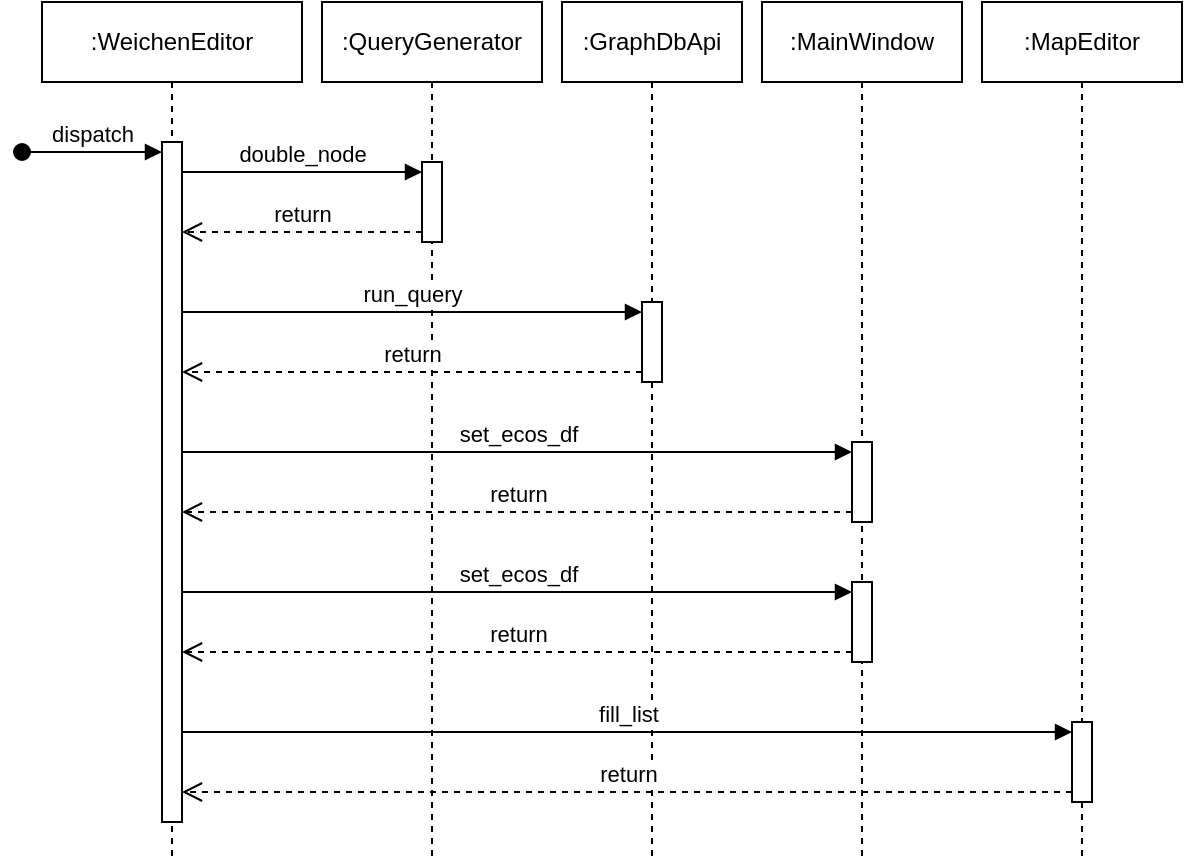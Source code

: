 <mxfile version="23.1.4" type="github">
  <diagram name="Page-1" id="2YBvvXClWsGukQMizWep">
    <mxGraphModel dx="2058" dy="1103" grid="1" gridSize="10" guides="1" tooltips="1" connect="1" arrows="1" fold="1" page="1" pageScale="1" pageWidth="850" pageHeight="1100" math="0" shadow="0">
      <root>
        <mxCell id="0" />
        <mxCell id="1" parent="0" />
        <mxCell id="367FC9NpX3CUArkxd8OE-12" value=":WeichenEditor" style="shape=umlLifeline;perimeter=lifelinePerimeter;whiteSpace=wrap;html=1;container=1;dropTarget=0;collapsible=0;recursiveResize=0;outlineConnect=0;portConstraint=eastwest;newEdgeStyle={&quot;curved&quot;:0,&quot;rounded&quot;:0};" vertex="1" parent="1">
          <mxGeometry x="40" y="40" width="130" height="430" as="geometry" />
        </mxCell>
        <mxCell id="367FC9NpX3CUArkxd8OE-4" value="" style="html=1;points=[[0,0,0,0,5],[0,1,0,0,-5],[1,0,0,0,5],[1,1,0,0,-5]];perimeter=orthogonalPerimeter;outlineConnect=0;targetShapes=umlLifeline;portConstraint=eastwest;newEdgeStyle={&quot;curved&quot;:0,&quot;rounded&quot;:0};" vertex="1" parent="367FC9NpX3CUArkxd8OE-12">
          <mxGeometry x="60" y="70" width="10" height="340" as="geometry" />
        </mxCell>
        <mxCell id="367FC9NpX3CUArkxd8OE-5" value="dispatch" style="html=1;verticalAlign=bottom;startArrow=oval;endArrow=block;startSize=8;curved=0;rounded=0;entryX=0;entryY=0;entryDx=0;entryDy=5;" edge="1" target="367FC9NpX3CUArkxd8OE-4" parent="367FC9NpX3CUArkxd8OE-12">
          <mxGeometry relative="1" as="geometry">
            <mxPoint x="-10" y="75" as="sourcePoint" />
          </mxGeometry>
        </mxCell>
        <mxCell id="367FC9NpX3CUArkxd8OE-16" value=":QueryGenerator" style="shape=umlLifeline;perimeter=lifelinePerimeter;whiteSpace=wrap;html=1;container=1;dropTarget=0;collapsible=0;recursiveResize=0;outlineConnect=0;portConstraint=eastwest;newEdgeStyle={&quot;curved&quot;:0,&quot;rounded&quot;:0};" vertex="1" parent="1">
          <mxGeometry x="180" y="40" width="110" height="430" as="geometry" />
        </mxCell>
        <mxCell id="367FC9NpX3CUArkxd8OE-18" value="" style="html=1;points=[[0,0,0,0,5],[0,1,0,0,-5],[1,0,0,0,5],[1,1,0,0,-5]];perimeter=orthogonalPerimeter;outlineConnect=0;targetShapes=umlLifeline;portConstraint=eastwest;newEdgeStyle={&quot;curved&quot;:0,&quot;rounded&quot;:0};" vertex="1" parent="367FC9NpX3CUArkxd8OE-16">
          <mxGeometry x="50" y="80" width="10" height="40" as="geometry" />
        </mxCell>
        <mxCell id="367FC9NpX3CUArkxd8OE-19" value="double_node" style="html=1;verticalAlign=bottom;endArrow=block;curved=0;rounded=0;entryX=0;entryY=0;entryDx=0;entryDy=5;" edge="1" target="367FC9NpX3CUArkxd8OE-18" parent="1" source="367FC9NpX3CUArkxd8OE-4">
          <mxGeometry relative="1" as="geometry">
            <mxPoint x="260" y="185" as="sourcePoint" />
          </mxGeometry>
        </mxCell>
        <mxCell id="367FC9NpX3CUArkxd8OE-20" value="return" style="html=1;verticalAlign=bottom;endArrow=open;dashed=1;endSize=8;curved=0;rounded=0;exitX=0;exitY=1;exitDx=0;exitDy=-5;" edge="1" source="367FC9NpX3CUArkxd8OE-18" parent="1" target="367FC9NpX3CUArkxd8OE-4">
          <mxGeometry relative="1" as="geometry">
            <mxPoint x="120" y="195" as="targetPoint" />
          </mxGeometry>
        </mxCell>
        <mxCell id="367FC9NpX3CUArkxd8OE-21" value=":GraphDbApi" style="shape=umlLifeline;perimeter=lifelinePerimeter;whiteSpace=wrap;html=1;container=1;dropTarget=0;collapsible=0;recursiveResize=0;outlineConnect=0;portConstraint=eastwest;newEdgeStyle={&quot;curved&quot;:0,&quot;rounded&quot;:0};" vertex="1" parent="1">
          <mxGeometry x="300" y="40" width="90" height="430" as="geometry" />
        </mxCell>
        <mxCell id="367FC9NpX3CUArkxd8OE-23" value="" style="html=1;points=[[0,0,0,0,5],[0,1,0,0,-5],[1,0,0,0,5],[1,1,0,0,-5]];perimeter=orthogonalPerimeter;outlineConnect=0;targetShapes=umlLifeline;portConstraint=eastwest;newEdgeStyle={&quot;curved&quot;:0,&quot;rounded&quot;:0};" vertex="1" parent="367FC9NpX3CUArkxd8OE-21">
          <mxGeometry x="40" y="150" width="10" height="40" as="geometry" />
        </mxCell>
        <mxCell id="367FC9NpX3CUArkxd8OE-24" value="run_query" style="html=1;verticalAlign=bottom;endArrow=block;curved=0;rounded=0;entryX=0;entryY=0;entryDx=0;entryDy=5;" edge="1" target="367FC9NpX3CUArkxd8OE-23" parent="1" source="367FC9NpX3CUArkxd8OE-4">
          <mxGeometry relative="1" as="geometry">
            <mxPoint x="110" y="295" as="sourcePoint" />
          </mxGeometry>
        </mxCell>
        <mxCell id="367FC9NpX3CUArkxd8OE-25" value="return" style="html=1;verticalAlign=bottom;endArrow=open;dashed=1;endSize=8;curved=0;rounded=0;exitX=0;exitY=1;exitDx=0;exitDy=-5;" edge="1" source="367FC9NpX3CUArkxd8OE-23" parent="1" target="367FC9NpX3CUArkxd8OE-4">
          <mxGeometry relative="1" as="geometry">
            <mxPoint x="340" y="365" as="targetPoint" />
          </mxGeometry>
        </mxCell>
        <mxCell id="367FC9NpX3CUArkxd8OE-26" value=":MainWindow" style="shape=umlLifeline;perimeter=lifelinePerimeter;whiteSpace=wrap;html=1;container=1;dropTarget=0;collapsible=0;recursiveResize=0;outlineConnect=0;portConstraint=eastwest;newEdgeStyle={&quot;curved&quot;:0,&quot;rounded&quot;:0};" vertex="1" parent="1">
          <mxGeometry x="400" y="40" width="100" height="430" as="geometry" />
        </mxCell>
        <mxCell id="367FC9NpX3CUArkxd8OE-27" value="" style="html=1;points=[[0,0,0,0,5],[0,1,0,0,-5],[1,0,0,0,5],[1,1,0,0,-5]];perimeter=orthogonalPerimeter;outlineConnect=0;targetShapes=umlLifeline;portConstraint=eastwest;newEdgeStyle={&quot;curved&quot;:0,&quot;rounded&quot;:0};" vertex="1" parent="367FC9NpX3CUArkxd8OE-26">
          <mxGeometry x="45" y="220" width="10" height="40" as="geometry" />
        </mxCell>
        <mxCell id="367FC9NpX3CUArkxd8OE-30" value="" style="html=1;points=[[0,0,0,0,5],[0,1,0,0,-5],[1,0,0,0,5],[1,1,0,0,-5]];perimeter=orthogonalPerimeter;outlineConnect=0;targetShapes=umlLifeline;portConstraint=eastwest;newEdgeStyle={&quot;curved&quot;:0,&quot;rounded&quot;:0};" vertex="1" parent="367FC9NpX3CUArkxd8OE-26">
          <mxGeometry x="45" y="290" width="10" height="40" as="geometry" />
        </mxCell>
        <mxCell id="367FC9NpX3CUArkxd8OE-28" value="set_ecos_df" style="html=1;verticalAlign=bottom;endArrow=block;curved=0;rounded=0;entryX=0;entryY=0;entryDx=0;entryDy=5;" edge="1" target="367FC9NpX3CUArkxd8OE-27" parent="1" source="367FC9NpX3CUArkxd8OE-4">
          <mxGeometry relative="1" as="geometry">
            <mxPoint x="375" y="275" as="sourcePoint" />
          </mxGeometry>
        </mxCell>
        <mxCell id="367FC9NpX3CUArkxd8OE-29" value="return" style="html=1;verticalAlign=bottom;endArrow=open;dashed=1;endSize=8;curved=0;rounded=0;exitX=0;exitY=1;exitDx=0;exitDy=-5;" edge="1" source="367FC9NpX3CUArkxd8OE-27" parent="1" target="367FC9NpX3CUArkxd8OE-4">
          <mxGeometry relative="1" as="geometry">
            <mxPoint x="375" y="345" as="targetPoint" />
          </mxGeometry>
        </mxCell>
        <mxCell id="367FC9NpX3CUArkxd8OE-31" value="set_ecos_df" style="html=1;verticalAlign=bottom;endArrow=block;curved=0;rounded=0;entryX=0;entryY=0;entryDx=0;entryDy=5;" edge="1" parent="1" target="367FC9NpX3CUArkxd8OE-30" source="367FC9NpX3CUArkxd8OE-4">
          <mxGeometry relative="1" as="geometry">
            <mxPoint x="110" y="345" as="sourcePoint" />
          </mxGeometry>
        </mxCell>
        <mxCell id="367FC9NpX3CUArkxd8OE-32" value="return" style="html=1;verticalAlign=bottom;endArrow=open;dashed=1;endSize=8;curved=0;rounded=0;exitX=0;exitY=1;exitDx=0;exitDy=-5;" edge="1" parent="1" source="367FC9NpX3CUArkxd8OE-30" target="367FC9NpX3CUArkxd8OE-4">
          <mxGeometry relative="1" as="geometry">
            <mxPoint x="110" y="375" as="targetPoint" />
          </mxGeometry>
        </mxCell>
        <mxCell id="367FC9NpX3CUArkxd8OE-33" value=":MapEditor" style="shape=umlLifeline;perimeter=lifelinePerimeter;whiteSpace=wrap;html=1;container=1;dropTarget=0;collapsible=0;recursiveResize=0;outlineConnect=0;portConstraint=eastwest;newEdgeStyle={&quot;curved&quot;:0,&quot;rounded&quot;:0};" vertex="1" parent="1">
          <mxGeometry x="510" y="40" width="100" height="430" as="geometry" />
        </mxCell>
        <mxCell id="367FC9NpX3CUArkxd8OE-34" value="" style="html=1;points=[[0,0,0,0,5],[0,1,0,0,-5],[1,0,0,0,5],[1,1,0,0,-5]];perimeter=orthogonalPerimeter;outlineConnect=0;targetShapes=umlLifeline;portConstraint=eastwest;newEdgeStyle={&quot;curved&quot;:0,&quot;rounded&quot;:0};" vertex="1" parent="367FC9NpX3CUArkxd8OE-33">
          <mxGeometry x="45" y="360" width="10" height="40" as="geometry" />
        </mxCell>
        <mxCell id="367FC9NpX3CUArkxd8OE-35" value="fill_list" style="html=1;verticalAlign=bottom;endArrow=block;curved=0;rounded=0;entryX=0;entryY=0;entryDx=0;entryDy=5;" edge="1" target="367FC9NpX3CUArkxd8OE-34" parent="1" source="367FC9NpX3CUArkxd8OE-4">
          <mxGeometry relative="1" as="geometry">
            <mxPoint x="485" y="415" as="sourcePoint" />
          </mxGeometry>
        </mxCell>
        <mxCell id="367FC9NpX3CUArkxd8OE-36" value="return" style="html=1;verticalAlign=bottom;endArrow=open;dashed=1;endSize=8;curved=0;rounded=0;exitX=0;exitY=1;exitDx=0;exitDy=-5;" edge="1" source="367FC9NpX3CUArkxd8OE-34" parent="1" target="367FC9NpX3CUArkxd8OE-4">
          <mxGeometry relative="1" as="geometry">
            <mxPoint x="485" y="485" as="targetPoint" />
          </mxGeometry>
        </mxCell>
      </root>
    </mxGraphModel>
  </diagram>
</mxfile>
